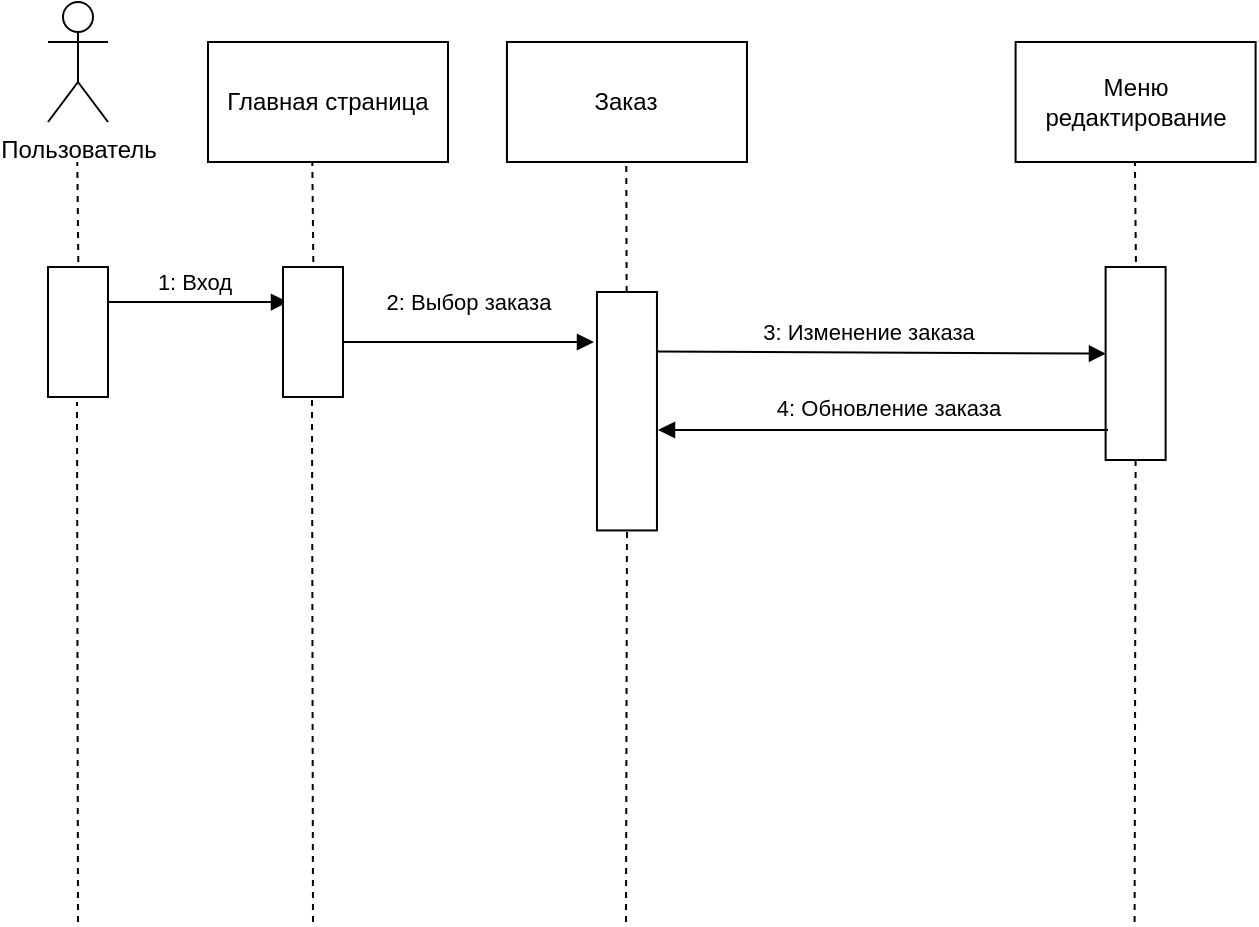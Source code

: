 <mxfile version="24.6.1" type="device">
  <diagram name="Страница — 1" id="RO4nKCfjK870htSYkQyF">
    <mxGraphModel dx="863" dy="505" grid="1" gridSize="10" guides="1" tooltips="1" connect="1" arrows="1" fold="1" page="1" pageScale="1" pageWidth="2339" pageHeight="3300" math="0" shadow="0">
      <root>
        <mxCell id="0" />
        <mxCell id="1" parent="0" />
        <mxCell id="LRmnucPghJvPrqPuA8nq-1" value="" style="rounded=0;whiteSpace=wrap;html=1;rotation=90;" vertex="1" parent="1">
          <mxGeometry x="585.56" y="225.75" width="96.5" height="30" as="geometry" />
        </mxCell>
        <mxCell id="LRmnucPghJvPrqPuA8nq-2" value="Пользователь" style="shape=umlActor;verticalLabelPosition=bottom;verticalAlign=top;html=1;outlineConnect=0;" vertex="1" parent="1">
          <mxGeometry x="90" y="60" width="30" height="60" as="geometry" />
        </mxCell>
        <mxCell id="LRmnucPghJvPrqPuA8nq-3" value="Заказ" style="rounded=0;whiteSpace=wrap;html=1;" vertex="1" parent="1">
          <mxGeometry x="319.48" y="80" width="120" height="60" as="geometry" />
        </mxCell>
        <mxCell id="LRmnucPghJvPrqPuA8nq-4" value="Меню редактирование" style="rounded=0;whiteSpace=wrap;html=1;" vertex="1" parent="1">
          <mxGeometry x="573.8" y="80" width="120" height="60" as="geometry" />
        </mxCell>
        <mxCell id="LRmnucPghJvPrqPuA8nq-5" value="Главная страница" style="rounded=0;whiteSpace=wrap;html=1;" vertex="1" parent="1">
          <mxGeometry x="170" y="80" width="120" height="60" as="geometry" />
        </mxCell>
        <mxCell id="LRmnucPghJvPrqPuA8nq-6" value="" style="endArrow=none;dashed=1;html=1;rounded=0;" edge="1" parent="1">
          <mxGeometry width="50" height="50" relative="1" as="geometry">
            <mxPoint x="105.16" y="190" as="sourcePoint" />
            <mxPoint x="104.66" y="140" as="targetPoint" />
          </mxGeometry>
        </mxCell>
        <mxCell id="LRmnucPghJvPrqPuA8nq-7" value="" style="rounded=0;whiteSpace=wrap;html=1;rotation=90;" vertex="1" parent="1">
          <mxGeometry x="72.5" y="210" width="65" height="30" as="geometry" />
        </mxCell>
        <mxCell id="LRmnucPghJvPrqPuA8nq-8" value="" style="endArrow=block;html=1;rounded=0;endFill=1;" edge="1" parent="1">
          <mxGeometry width="50" height="50" relative="1" as="geometry">
            <mxPoint x="237" y="230" as="sourcePoint" />
            <mxPoint x="363" y="230" as="targetPoint" />
          </mxGeometry>
        </mxCell>
        <mxCell id="LRmnucPghJvPrqPuA8nq-9" value="2: Выбор заказа" style="edgeLabel;html=1;align=center;verticalAlign=middle;resizable=0;points=[];" vertex="1" connectable="0" parent="LRmnucPghJvPrqPuA8nq-8">
          <mxGeometry x="-0.047" y="-2" relative="1" as="geometry">
            <mxPoint x="3" y="-22" as="offset" />
          </mxGeometry>
        </mxCell>
        <mxCell id="LRmnucPghJvPrqPuA8nq-10" value="" style="rounded=0;whiteSpace=wrap;html=1;rotation=-90;" vertex="1" parent="1">
          <mxGeometry x="319.87" y="249.61" width="119.22" height="30" as="geometry" />
        </mxCell>
        <mxCell id="LRmnucPghJvPrqPuA8nq-11" value="" style="endArrow=none;dashed=1;html=1;rounded=0;" edge="1" parent="1" source="LRmnucPghJvPrqPuA8nq-10">
          <mxGeometry width="50" height="50" relative="1" as="geometry">
            <mxPoint x="379.48" y="200" as="sourcePoint" />
            <mxPoint x="379.14" y="140" as="targetPoint" />
          </mxGeometry>
        </mxCell>
        <mxCell id="LRmnucPghJvPrqPuA8nq-12" value="" style="endArrow=none;dashed=1;html=1;rounded=0;" edge="1" parent="1">
          <mxGeometry width="50" height="50" relative="1" as="geometry">
            <mxPoint x="222.66" y="190" as="sourcePoint" />
            <mxPoint x="222.16" y="140" as="targetPoint" />
          </mxGeometry>
        </mxCell>
        <mxCell id="LRmnucPghJvPrqPuA8nq-13" value="" style="endArrow=block;html=1;rounded=0;endFill=1;entryX=0.577;entryY=0.917;entryDx=0;entryDy=0;entryPerimeter=0;" edge="1" parent="1">
          <mxGeometry width="50" height="50" relative="1" as="geometry">
            <mxPoint x="120" y="210" as="sourcePoint" />
            <mxPoint x="209.99" y="210.005" as="targetPoint" />
          </mxGeometry>
        </mxCell>
        <mxCell id="LRmnucPghJvPrqPuA8nq-14" value="1: Вход" style="edgeLabel;html=1;align=center;verticalAlign=middle;resizable=0;points=[];" vertex="1" connectable="0" parent="LRmnucPghJvPrqPuA8nq-13">
          <mxGeometry x="-0.047" y="-2" relative="1" as="geometry">
            <mxPoint y="-12" as="offset" />
          </mxGeometry>
        </mxCell>
        <mxCell id="LRmnucPghJvPrqPuA8nq-15" value="" style="rounded=0;whiteSpace=wrap;html=1;rotation=90;" vertex="1" parent="1">
          <mxGeometry x="190" y="210" width="65" height="30" as="geometry" />
        </mxCell>
        <mxCell id="LRmnucPghJvPrqPuA8nq-16" value="" style="endArrow=none;dashed=1;html=1;rounded=0;" edge="1" parent="1">
          <mxGeometry width="50" height="50" relative="1" as="geometry">
            <mxPoint x="633.96" y="190" as="sourcePoint" />
            <mxPoint x="633.46" y="140" as="targetPoint" />
          </mxGeometry>
        </mxCell>
        <mxCell id="LRmnucPghJvPrqPuA8nq-17" value="" style="endArrow=block;html=1;rounded=0;endFill=1;exitX=0.75;exitY=1;exitDx=0;exitDy=0;entryX=0.449;entryY=0.994;entryDx=0;entryDy=0;entryPerimeter=0;" edge="1" parent="1" source="LRmnucPghJvPrqPuA8nq-10" target="LRmnucPghJvPrqPuA8nq-1">
          <mxGeometry width="50" height="50" relative="1" as="geometry">
            <mxPoint x="400.0" y="248.95" as="sourcePoint" />
            <mxPoint x="619" y="230" as="targetPoint" />
          </mxGeometry>
        </mxCell>
        <mxCell id="LRmnucPghJvPrqPuA8nq-18" value="3: Изменение заказа" style="edgeLabel;html=1;align=center;verticalAlign=middle;resizable=0;points=[];" vertex="1" connectable="0" parent="LRmnucPghJvPrqPuA8nq-17">
          <mxGeometry x="-0.047" y="-2" relative="1" as="geometry">
            <mxPoint x="-2" y="-13" as="offset" />
          </mxGeometry>
        </mxCell>
        <mxCell id="LRmnucPghJvPrqPuA8nq-29" value="" style="endArrow=none;dashed=1;html=1;rounded=0;" edge="1" parent="1">
          <mxGeometry width="50" height="50" relative="1" as="geometry">
            <mxPoint x="105" y="520" as="sourcePoint" />
            <mxPoint x="104.5" y="260" as="targetPoint" />
          </mxGeometry>
        </mxCell>
        <mxCell id="LRmnucPghJvPrqPuA8nq-30" value="" style="endArrow=none;dashed=1;html=1;rounded=0;" edge="1" parent="1">
          <mxGeometry width="50" height="50" relative="1" as="geometry">
            <mxPoint x="222.5" y="520" as="sourcePoint" />
            <mxPoint x="222" y="259" as="targetPoint" />
          </mxGeometry>
        </mxCell>
        <mxCell id="LRmnucPghJvPrqPuA8nq-31" value="" style="endArrow=none;dashed=1;html=1;rounded=0;entryX=1;entryY=0.5;entryDx=0;entryDy=0;" edge="1" parent="1" target="LRmnucPghJvPrqPuA8nq-1">
          <mxGeometry width="50" height="50" relative="1" as="geometry">
            <mxPoint x="633.3" y="520" as="sourcePoint" />
            <mxPoint x="633.3" y="310" as="targetPoint" />
          </mxGeometry>
        </mxCell>
        <mxCell id="LRmnucPghJvPrqPuA8nq-32" value="" style="endArrow=none;dashed=1;html=1;rounded=0;entryX=0;entryY=0.5;entryDx=0;entryDy=0;" edge="1" parent="1" target="LRmnucPghJvPrqPuA8nq-10">
          <mxGeometry width="50" height="50" relative="1" as="geometry">
            <mxPoint x="379" y="520" as="sourcePoint" />
            <mxPoint x="378.98" y="330" as="targetPoint" />
          </mxGeometry>
        </mxCell>
        <mxCell id="LRmnucPghJvPrqPuA8nq-35" value="" style="endArrow=block;html=1;rounded=0;endFill=1;" edge="1" parent="1">
          <mxGeometry width="50" height="50" relative="1" as="geometry">
            <mxPoint x="620" y="274" as="sourcePoint" />
            <mxPoint x="395" y="274" as="targetPoint" />
          </mxGeometry>
        </mxCell>
        <mxCell id="LRmnucPghJvPrqPuA8nq-36" value="4: Обновление заказа" style="edgeLabel;html=1;align=center;verticalAlign=middle;resizable=0;points=[];" vertex="1" connectable="0" parent="LRmnucPghJvPrqPuA8nq-35">
          <mxGeometry x="-0.047" y="-2" relative="1" as="geometry">
            <mxPoint x="-3" y="-9" as="offset" />
          </mxGeometry>
        </mxCell>
      </root>
    </mxGraphModel>
  </diagram>
</mxfile>
